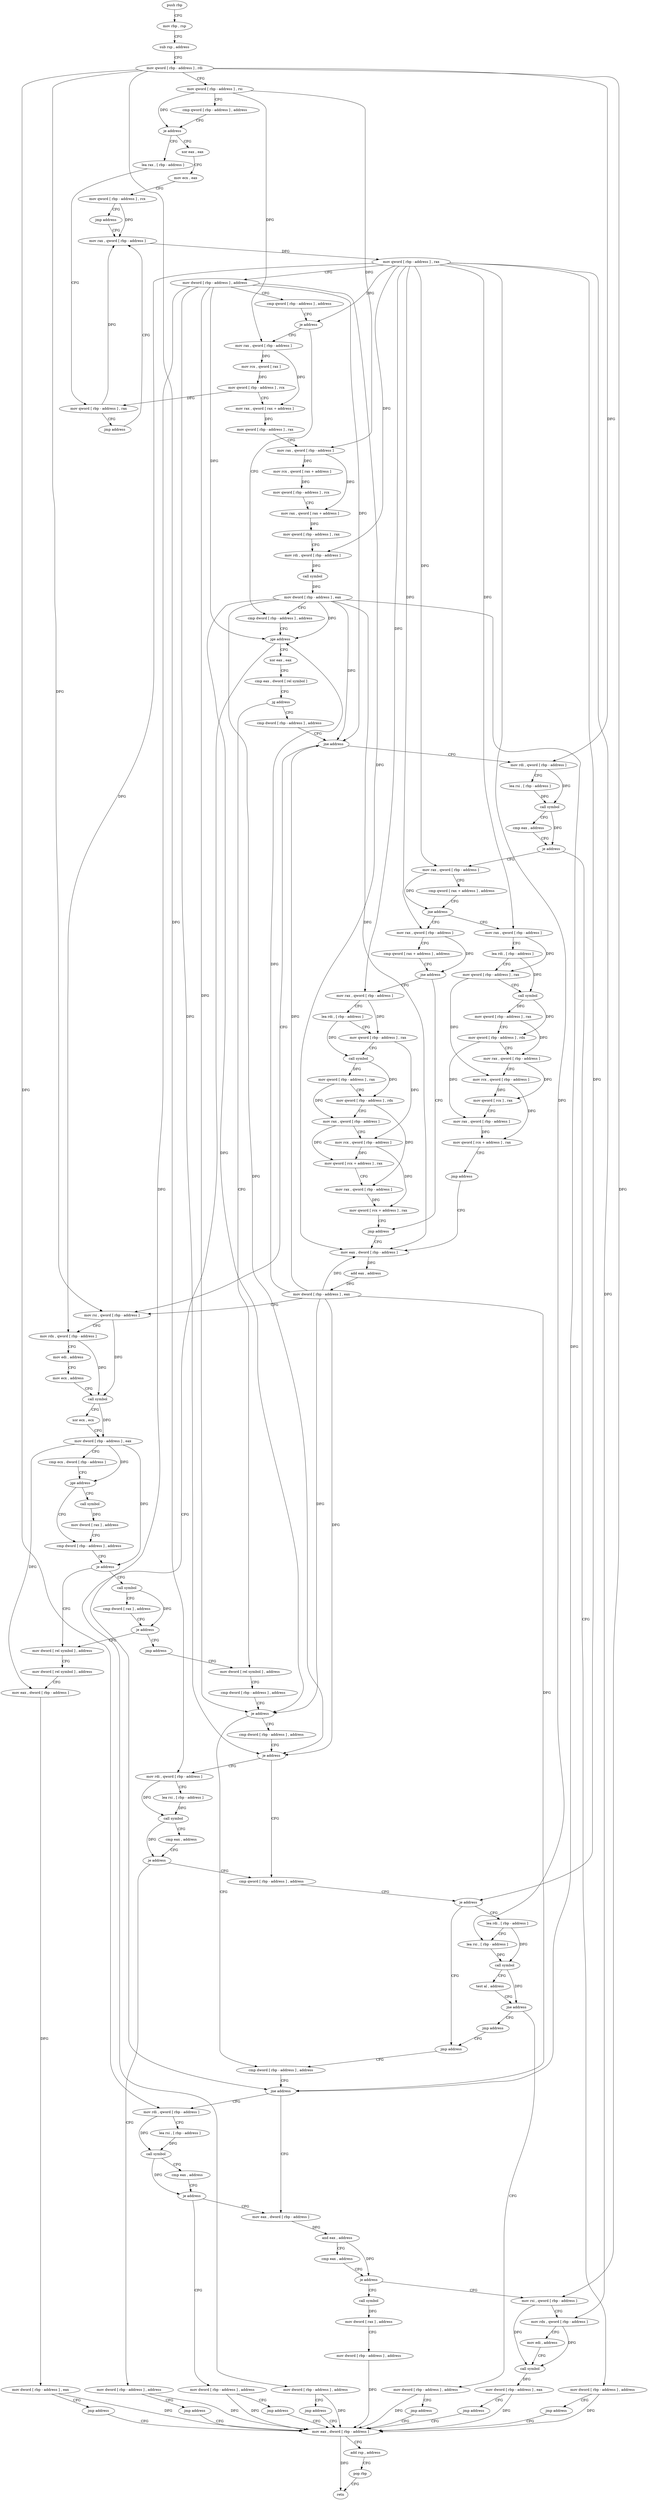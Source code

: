 digraph "func" {
"4344016" [label = "push rbp" ]
"4344017" [label = "mov rbp , rsp" ]
"4344020" [label = "sub rsp , address" ]
"4344027" [label = "mov qword [ rbp - address ] , rdi" ]
"4344031" [label = "mov qword [ rbp - address ] , rsi" ]
"4344035" [label = "cmp qword [ rbp - address ] , address" ]
"4344040" [label = "je address" ]
"4344062" [label = "xor eax , eax" ]
"4344046" [label = "lea rax , [ rbp - address ]" ]
"4344064" [label = "mov ecx , eax" ]
"4344066" [label = "mov qword [ rbp - address ] , rcx" ]
"4344073" [label = "jmp address" ]
"4344078" [label = "mov rax , qword [ rbp - address ]" ]
"4344050" [label = "mov qword [ rbp - address ] , rax" ]
"4344057" [label = "jmp address" ]
"4344085" [label = "mov qword [ rbp - address ] , rax" ]
"4344089" [label = "mov dword [ rbp - address ] , address" ]
"4344096" [label = "cmp qword [ rbp - address ] , address" ]
"4344101" [label = "je address" ]
"4344158" [label = "cmp dword [ rbp - address ] , address" ]
"4344107" [label = "mov rax , qword [ rbp - address ]" ]
"4344162" [label = "jge address" ]
"4344180" [label = "xor eax , eax" ]
"4344168" [label = "mov dword [ rbp - address ] , address" ]
"4344111" [label = "mov rcx , qword [ rax ]" ]
"4344114" [label = "mov qword [ rbp - address ] , rcx" ]
"4344118" [label = "mov rax , qword [ rax + address ]" ]
"4344122" [label = "mov qword [ rbp - address ] , rax" ]
"4344126" [label = "mov rax , qword [ rbp - address ]" ]
"4344130" [label = "mov rcx , qword [ rax + address ]" ]
"4344134" [label = "mov qword [ rbp - address ] , rcx" ]
"4344138" [label = "mov rax , qword [ rax + address ]" ]
"4344142" [label = "mov qword [ rbp - address ] , rax" ]
"4344146" [label = "mov rdi , qword [ rbp - address ]" ]
"4344150" [label = "call symbol" ]
"4344155" [label = "mov dword [ rbp - address ] , eax" ]
"4344182" [label = "cmp eax , dword [ rel symbol ]" ]
"4344188" [label = "jg address" ]
"4344547" [label = "mov dword [ rel symbol ] , address" ]
"4344194" [label = "cmp dword [ rbp - address ] , address" ]
"4344175" [label = "jmp address" ]
"4344784" [label = "mov eax , dword [ rbp - address ]" ]
"4344557" [label = "cmp dword [ rbp - address ] , address" ]
"4344561" [label = "je address" ]
"4344671" [label = "cmp dword [ rbp - address ] , address" ]
"4344567" [label = "cmp dword [ rbp - address ] , address" ]
"4344198" [label = "jne address" ]
"4344427" [label = "mov rsi , qword [ rbp - address ]" ]
"4344204" [label = "mov rdi , qword [ rbp - address ]" ]
"4344787" [label = "add rsp , address" ]
"4344794" [label = "pop rbp" ]
"4344795" [label = "retn" ]
"4344675" [label = "jne address" ]
"4344718" [label = "mov eax , dword [ rbp - address ]" ]
"4344681" [label = "mov rdi , qword [ rbp - address ]" ]
"4344571" [label = "je address" ]
"4344614" [label = "cmp qword [ rbp - address ] , address" ]
"4344577" [label = "mov rdi , qword [ rbp - address ]" ]
"4344431" [label = "mov rdx , qword [ rbp - address ]" ]
"4344435" [label = "mov edi , address" ]
"4344440" [label = "mov ecx , address" ]
"4344445" [label = "call symbol" ]
"4344450" [label = "xor ecx , ecx" ]
"4344452" [label = "mov dword [ rbp - address ] , eax" ]
"4344458" [label = "cmp ecx , dword [ rbp - address ]" ]
"4344464" [label = "jge address" ]
"4344481" [label = "cmp dword [ rbp - address ] , address" ]
"4344470" [label = "call symbol" ]
"4344208" [label = "lea rsi , [ rbp - address ]" ]
"4344215" [label = "call symbol" ]
"4344220" [label = "cmp eax , address" ]
"4344223" [label = "je address" ]
"4344241" [label = "mov rax , qword [ rbp - address ]" ]
"4344229" [label = "mov dword [ rbp - address ] , address" ]
"4344724" [label = "and eax , address" ]
"4344729" [label = "cmp eax , address" ]
"4344734" [label = "je address" ]
"4344766" [label = "call symbol" ]
"4344740" [label = "mov rsi , qword [ rbp - address ]" ]
"4344685" [label = "lea rsi , [ rbp - address ]" ]
"4344692" [label = "call symbol" ]
"4344697" [label = "cmp eax , address" ]
"4344700" [label = "je address" ]
"4344706" [label = "mov dword [ rbp - address ] , address" ]
"4344619" [label = "je address" ]
"4344666" [label = "jmp address" ]
"4344625" [label = "lea rdi , [ rbp - address ]" ]
"4344581" [label = "lea rsi , [ rbp - address ]" ]
"4344588" [label = "call symbol" ]
"4344593" [label = "cmp eax , address" ]
"4344596" [label = "je address" ]
"4344602" [label = "mov dword [ rbp - address ] , address" ]
"4344488" [label = "je address" ]
"4344508" [label = "mov dword [ rel symbol ] , address" ]
"4344494" [label = "call symbol" ]
"4344475" [label = "mov dword [ rax ] , address" ]
"4344245" [label = "cmp qword [ rax + address ] , address" ]
"4344253" [label = "jne address" ]
"4344329" [label = "mov rax , qword [ rbp - address ]" ]
"4344259" [label = "mov rax , qword [ rbp - address ]" ]
"4344236" [label = "jmp address" ]
"4344771" [label = "mov dword [ rax ] , address" ]
"4344777" [label = "mov dword [ rbp - address ] , address" ]
"4344744" [label = "mov rdx , qword [ rbp - address ]" ]
"4344748" [label = "mov edi , address" ]
"4344753" [label = "call symbol" ]
"4344758" [label = "mov dword [ rbp - address ] , eax" ]
"4344761" [label = "jmp address" ]
"4344713" [label = "jmp address" ]
"4344632" [label = "lea rsi , [ rbp - address ]" ]
"4344636" [label = "call symbol" ]
"4344641" [label = "test al , address" ]
"4344643" [label = "jne address" ]
"4344654" [label = "mov dword [ rbp - address ] , address" ]
"4344649" [label = "jmp address" ]
"4344609" [label = "jmp address" ]
"4344518" [label = "mov dword [ rel symbol ] , address" ]
"4344528" [label = "mov eax , dword [ rbp - address ]" ]
"4344534" [label = "mov dword [ rbp - address ] , eax" ]
"4344537" [label = "jmp address" ]
"4344499" [label = "cmp dword [ rax ] , address" ]
"4344502" [label = "je address" ]
"4344542" [label = "jmp address" ]
"4344333" [label = "cmp qword [ rax + address ] , address" ]
"4344341" [label = "jne address" ]
"4344413" [label = "jmp address" ]
"4344347" [label = "mov rax , qword [ rbp - address ]" ]
"4344263" [label = "lea rdi , [ rbp - address ]" ]
"4344270" [label = "mov qword [ rbp - address ] , rax" ]
"4344277" [label = "call symbol" ]
"4344282" [label = "mov qword [ rbp - address ] , rax" ]
"4344289" [label = "mov qword [ rbp - address ] , rdx" ]
"4344296" [label = "mov rax , qword [ rbp - address ]" ]
"4344303" [label = "mov rcx , qword [ rbp - address ]" ]
"4344310" [label = "mov qword [ rcx ] , rax" ]
"4344313" [label = "mov rax , qword [ rbp - address ]" ]
"4344320" [label = "mov qword [ rcx + address ] , rax" ]
"4344324" [label = "jmp address" ]
"4344418" [label = "mov eax , dword [ rbp - address ]" ]
"4344661" [label = "jmp address" ]
"4344351" [label = "lea rdi , [ rbp - address ]" ]
"4344358" [label = "mov qword [ rbp - address ] , rax" ]
"4344365" [label = "call symbol" ]
"4344370" [label = "mov qword [ rbp - address ] , rax" ]
"4344377" [label = "mov qword [ rbp - address ] , rdx" ]
"4344384" [label = "mov rax , qword [ rbp - address ]" ]
"4344391" [label = "mov rcx , qword [ rbp - address ]" ]
"4344398" [label = "mov qword [ rcx + address ] , rax" ]
"4344402" [label = "mov rax , qword [ rbp - address ]" ]
"4344409" [label = "mov qword [ rcx + address ] , rax" ]
"4344421" [label = "add eax , address" ]
"4344424" [label = "mov dword [ rbp - address ] , eax" ]
"4344016" -> "4344017" [ label = "CFG" ]
"4344017" -> "4344020" [ label = "CFG" ]
"4344020" -> "4344027" [ label = "CFG" ]
"4344027" -> "4344031" [ label = "CFG" ]
"4344027" -> "4344427" [ label = "DFG" ]
"4344027" -> "4344204" [ label = "DFG" ]
"4344027" -> "4344681" [ label = "DFG" ]
"4344027" -> "4344577" [ label = "DFG" ]
"4344027" -> "4344740" [ label = "DFG" ]
"4344031" -> "4344035" [ label = "CFG" ]
"4344031" -> "4344040" [ label = "DFG" ]
"4344031" -> "4344107" [ label = "DFG" ]
"4344031" -> "4344126" [ label = "DFG" ]
"4344035" -> "4344040" [ label = "CFG" ]
"4344040" -> "4344062" [ label = "CFG" ]
"4344040" -> "4344046" [ label = "CFG" ]
"4344062" -> "4344064" [ label = "CFG" ]
"4344046" -> "4344050" [ label = "CFG" ]
"4344064" -> "4344066" [ label = "CFG" ]
"4344066" -> "4344073" [ label = "CFG" ]
"4344066" -> "4344078" [ label = "DFG" ]
"4344073" -> "4344078" [ label = "CFG" ]
"4344078" -> "4344085" [ label = "DFG" ]
"4344050" -> "4344057" [ label = "CFG" ]
"4344050" -> "4344078" [ label = "DFG" ]
"4344057" -> "4344078" [ label = "CFG" ]
"4344085" -> "4344089" [ label = "CFG" ]
"4344085" -> "4344101" [ label = "DFG" ]
"4344085" -> "4344146" [ label = "DFG" ]
"4344085" -> "4344431" [ label = "DFG" ]
"4344085" -> "4344619" [ label = "DFG" ]
"4344085" -> "4344241" [ label = "DFG" ]
"4344085" -> "4344744" [ label = "DFG" ]
"4344085" -> "4344329" [ label = "DFG" ]
"4344085" -> "4344259" [ label = "DFG" ]
"4344085" -> "4344347" [ label = "DFG" ]
"4344085" -> "4344632" [ label = "DFG" ]
"4344089" -> "4344096" [ label = "CFG" ]
"4344089" -> "4344162" [ label = "DFG" ]
"4344089" -> "4344561" [ label = "DFG" ]
"4344089" -> "4344198" [ label = "DFG" ]
"4344089" -> "4344675" [ label = "DFG" ]
"4344089" -> "4344571" [ label = "DFG" ]
"4344089" -> "4344418" [ label = "DFG" ]
"4344096" -> "4344101" [ label = "CFG" ]
"4344101" -> "4344158" [ label = "CFG" ]
"4344101" -> "4344107" [ label = "CFG" ]
"4344158" -> "4344162" [ label = "CFG" ]
"4344107" -> "4344111" [ label = "DFG" ]
"4344107" -> "4344118" [ label = "DFG" ]
"4344162" -> "4344180" [ label = "CFG" ]
"4344162" -> "4344168" [ label = "CFG" ]
"4344180" -> "4344182" [ label = "CFG" ]
"4344168" -> "4344175" [ label = "CFG" ]
"4344168" -> "4344784" [ label = "DFG" ]
"4344111" -> "4344114" [ label = "DFG" ]
"4344114" -> "4344118" [ label = "CFG" ]
"4344114" -> "4344050" [ label = "DFG" ]
"4344118" -> "4344122" [ label = "DFG" ]
"4344122" -> "4344126" [ label = "CFG" ]
"4344126" -> "4344130" [ label = "DFG" ]
"4344126" -> "4344138" [ label = "DFG" ]
"4344130" -> "4344134" [ label = "DFG" ]
"4344134" -> "4344138" [ label = "CFG" ]
"4344138" -> "4344142" [ label = "DFG" ]
"4344142" -> "4344146" [ label = "CFG" ]
"4344146" -> "4344150" [ label = "DFG" ]
"4344150" -> "4344155" [ label = "DFG" ]
"4344155" -> "4344158" [ label = "CFG" ]
"4344155" -> "4344162" [ label = "DFG" ]
"4344155" -> "4344561" [ label = "DFG" ]
"4344155" -> "4344198" [ label = "DFG" ]
"4344155" -> "4344675" [ label = "DFG" ]
"4344155" -> "4344571" [ label = "DFG" ]
"4344155" -> "4344418" [ label = "DFG" ]
"4344182" -> "4344188" [ label = "CFG" ]
"4344188" -> "4344547" [ label = "CFG" ]
"4344188" -> "4344194" [ label = "CFG" ]
"4344547" -> "4344557" [ label = "CFG" ]
"4344194" -> "4344198" [ label = "CFG" ]
"4344175" -> "4344784" [ label = "CFG" ]
"4344784" -> "4344787" [ label = "CFG" ]
"4344784" -> "4344795" [ label = "DFG" ]
"4344557" -> "4344561" [ label = "CFG" ]
"4344561" -> "4344671" [ label = "CFG" ]
"4344561" -> "4344567" [ label = "CFG" ]
"4344671" -> "4344675" [ label = "CFG" ]
"4344567" -> "4344571" [ label = "CFG" ]
"4344198" -> "4344427" [ label = "CFG" ]
"4344198" -> "4344204" [ label = "CFG" ]
"4344427" -> "4344431" [ label = "CFG" ]
"4344427" -> "4344445" [ label = "DFG" ]
"4344204" -> "4344208" [ label = "CFG" ]
"4344204" -> "4344215" [ label = "DFG" ]
"4344787" -> "4344794" [ label = "CFG" ]
"4344794" -> "4344795" [ label = "CFG" ]
"4344675" -> "4344718" [ label = "CFG" ]
"4344675" -> "4344681" [ label = "CFG" ]
"4344718" -> "4344724" [ label = "DFG" ]
"4344681" -> "4344685" [ label = "CFG" ]
"4344681" -> "4344692" [ label = "DFG" ]
"4344571" -> "4344614" [ label = "CFG" ]
"4344571" -> "4344577" [ label = "CFG" ]
"4344614" -> "4344619" [ label = "CFG" ]
"4344577" -> "4344581" [ label = "CFG" ]
"4344577" -> "4344588" [ label = "DFG" ]
"4344431" -> "4344435" [ label = "CFG" ]
"4344431" -> "4344445" [ label = "DFG" ]
"4344435" -> "4344440" [ label = "CFG" ]
"4344440" -> "4344445" [ label = "CFG" ]
"4344445" -> "4344450" [ label = "CFG" ]
"4344445" -> "4344452" [ label = "DFG" ]
"4344450" -> "4344452" [ label = "CFG" ]
"4344452" -> "4344458" [ label = "CFG" ]
"4344452" -> "4344464" [ label = "DFG" ]
"4344452" -> "4344488" [ label = "DFG" ]
"4344452" -> "4344528" [ label = "DFG" ]
"4344458" -> "4344464" [ label = "CFG" ]
"4344464" -> "4344481" [ label = "CFG" ]
"4344464" -> "4344470" [ label = "CFG" ]
"4344481" -> "4344488" [ label = "CFG" ]
"4344470" -> "4344475" [ label = "DFG" ]
"4344208" -> "4344215" [ label = "DFG" ]
"4344215" -> "4344220" [ label = "CFG" ]
"4344215" -> "4344223" [ label = "DFG" ]
"4344220" -> "4344223" [ label = "CFG" ]
"4344223" -> "4344241" [ label = "CFG" ]
"4344223" -> "4344229" [ label = "CFG" ]
"4344241" -> "4344245" [ label = "CFG" ]
"4344241" -> "4344253" [ label = "DFG" ]
"4344229" -> "4344236" [ label = "CFG" ]
"4344229" -> "4344784" [ label = "DFG" ]
"4344724" -> "4344729" [ label = "CFG" ]
"4344724" -> "4344734" [ label = "DFG" ]
"4344729" -> "4344734" [ label = "CFG" ]
"4344734" -> "4344766" [ label = "CFG" ]
"4344734" -> "4344740" [ label = "CFG" ]
"4344766" -> "4344771" [ label = "DFG" ]
"4344740" -> "4344744" [ label = "CFG" ]
"4344740" -> "4344753" [ label = "DFG" ]
"4344685" -> "4344692" [ label = "DFG" ]
"4344692" -> "4344697" [ label = "CFG" ]
"4344692" -> "4344700" [ label = "DFG" ]
"4344697" -> "4344700" [ label = "CFG" ]
"4344700" -> "4344718" [ label = "CFG" ]
"4344700" -> "4344706" [ label = "CFG" ]
"4344706" -> "4344713" [ label = "CFG" ]
"4344706" -> "4344784" [ label = "DFG" ]
"4344619" -> "4344666" [ label = "CFG" ]
"4344619" -> "4344625" [ label = "CFG" ]
"4344666" -> "4344671" [ label = "CFG" ]
"4344625" -> "4344632" [ label = "CFG" ]
"4344625" -> "4344636" [ label = "DFG" ]
"4344581" -> "4344588" [ label = "DFG" ]
"4344588" -> "4344593" [ label = "CFG" ]
"4344588" -> "4344596" [ label = "DFG" ]
"4344593" -> "4344596" [ label = "CFG" ]
"4344596" -> "4344614" [ label = "CFG" ]
"4344596" -> "4344602" [ label = "CFG" ]
"4344602" -> "4344609" [ label = "CFG" ]
"4344602" -> "4344784" [ label = "DFG" ]
"4344488" -> "4344508" [ label = "CFG" ]
"4344488" -> "4344494" [ label = "CFG" ]
"4344508" -> "4344518" [ label = "CFG" ]
"4344494" -> "4344499" [ label = "CFG" ]
"4344494" -> "4344502" [ label = "DFG" ]
"4344475" -> "4344481" [ label = "CFG" ]
"4344245" -> "4344253" [ label = "CFG" ]
"4344253" -> "4344329" [ label = "CFG" ]
"4344253" -> "4344259" [ label = "CFG" ]
"4344329" -> "4344333" [ label = "CFG" ]
"4344329" -> "4344341" [ label = "DFG" ]
"4344259" -> "4344263" [ label = "CFG" ]
"4344259" -> "4344270" [ label = "DFG" ]
"4344236" -> "4344784" [ label = "CFG" ]
"4344771" -> "4344777" [ label = "CFG" ]
"4344777" -> "4344784" [ label = "DFG" ]
"4344744" -> "4344748" [ label = "CFG" ]
"4344744" -> "4344753" [ label = "DFG" ]
"4344748" -> "4344753" [ label = "CFG" ]
"4344753" -> "4344758" [ label = "DFG" ]
"4344758" -> "4344761" [ label = "CFG" ]
"4344758" -> "4344784" [ label = "DFG" ]
"4344761" -> "4344784" [ label = "CFG" ]
"4344713" -> "4344784" [ label = "CFG" ]
"4344632" -> "4344636" [ label = "DFG" ]
"4344636" -> "4344641" [ label = "CFG" ]
"4344636" -> "4344643" [ label = "DFG" ]
"4344641" -> "4344643" [ label = "CFG" ]
"4344643" -> "4344654" [ label = "CFG" ]
"4344643" -> "4344649" [ label = "CFG" ]
"4344654" -> "4344661" [ label = "CFG" ]
"4344654" -> "4344784" [ label = "DFG" ]
"4344649" -> "4344666" [ label = "CFG" ]
"4344609" -> "4344784" [ label = "CFG" ]
"4344518" -> "4344528" [ label = "CFG" ]
"4344528" -> "4344534" [ label = "DFG" ]
"4344534" -> "4344537" [ label = "CFG" ]
"4344534" -> "4344784" [ label = "DFG" ]
"4344537" -> "4344784" [ label = "CFG" ]
"4344499" -> "4344502" [ label = "CFG" ]
"4344502" -> "4344542" [ label = "CFG" ]
"4344502" -> "4344508" [ label = "CFG" ]
"4344542" -> "4344547" [ label = "CFG" ]
"4344333" -> "4344341" [ label = "CFG" ]
"4344341" -> "4344413" [ label = "CFG" ]
"4344341" -> "4344347" [ label = "CFG" ]
"4344413" -> "4344418" [ label = "CFG" ]
"4344347" -> "4344351" [ label = "CFG" ]
"4344347" -> "4344358" [ label = "DFG" ]
"4344263" -> "4344270" [ label = "CFG" ]
"4344263" -> "4344277" [ label = "DFG" ]
"4344270" -> "4344277" [ label = "CFG" ]
"4344270" -> "4344303" [ label = "DFG" ]
"4344277" -> "4344282" [ label = "DFG" ]
"4344277" -> "4344289" [ label = "DFG" ]
"4344282" -> "4344289" [ label = "CFG" ]
"4344282" -> "4344296" [ label = "DFG" ]
"4344289" -> "4344296" [ label = "CFG" ]
"4344289" -> "4344313" [ label = "DFG" ]
"4344296" -> "4344303" [ label = "CFG" ]
"4344296" -> "4344310" [ label = "DFG" ]
"4344303" -> "4344310" [ label = "DFG" ]
"4344303" -> "4344320" [ label = "DFG" ]
"4344310" -> "4344313" [ label = "CFG" ]
"4344313" -> "4344320" [ label = "DFG" ]
"4344320" -> "4344324" [ label = "CFG" ]
"4344324" -> "4344418" [ label = "CFG" ]
"4344418" -> "4344421" [ label = "DFG" ]
"4344661" -> "4344784" [ label = "CFG" ]
"4344351" -> "4344358" [ label = "CFG" ]
"4344351" -> "4344365" [ label = "DFG" ]
"4344358" -> "4344365" [ label = "CFG" ]
"4344358" -> "4344391" [ label = "DFG" ]
"4344365" -> "4344370" [ label = "DFG" ]
"4344365" -> "4344377" [ label = "DFG" ]
"4344370" -> "4344377" [ label = "CFG" ]
"4344370" -> "4344384" [ label = "DFG" ]
"4344377" -> "4344384" [ label = "CFG" ]
"4344377" -> "4344402" [ label = "DFG" ]
"4344384" -> "4344391" [ label = "CFG" ]
"4344384" -> "4344398" [ label = "DFG" ]
"4344391" -> "4344398" [ label = "DFG" ]
"4344391" -> "4344409" [ label = "DFG" ]
"4344398" -> "4344402" [ label = "CFG" ]
"4344402" -> "4344409" [ label = "DFG" ]
"4344409" -> "4344413" [ label = "CFG" ]
"4344421" -> "4344424" [ label = "DFG" ]
"4344424" -> "4344427" [ label = "CFG" ]
"4344424" -> "4344162" [ label = "DFG" ]
"4344424" -> "4344561" [ label = "DFG" ]
"4344424" -> "4344198" [ label = "DFG" ]
"4344424" -> "4344675" [ label = "DFG" ]
"4344424" -> "4344571" [ label = "DFG" ]
"4344424" -> "4344418" [ label = "DFG" ]
}

